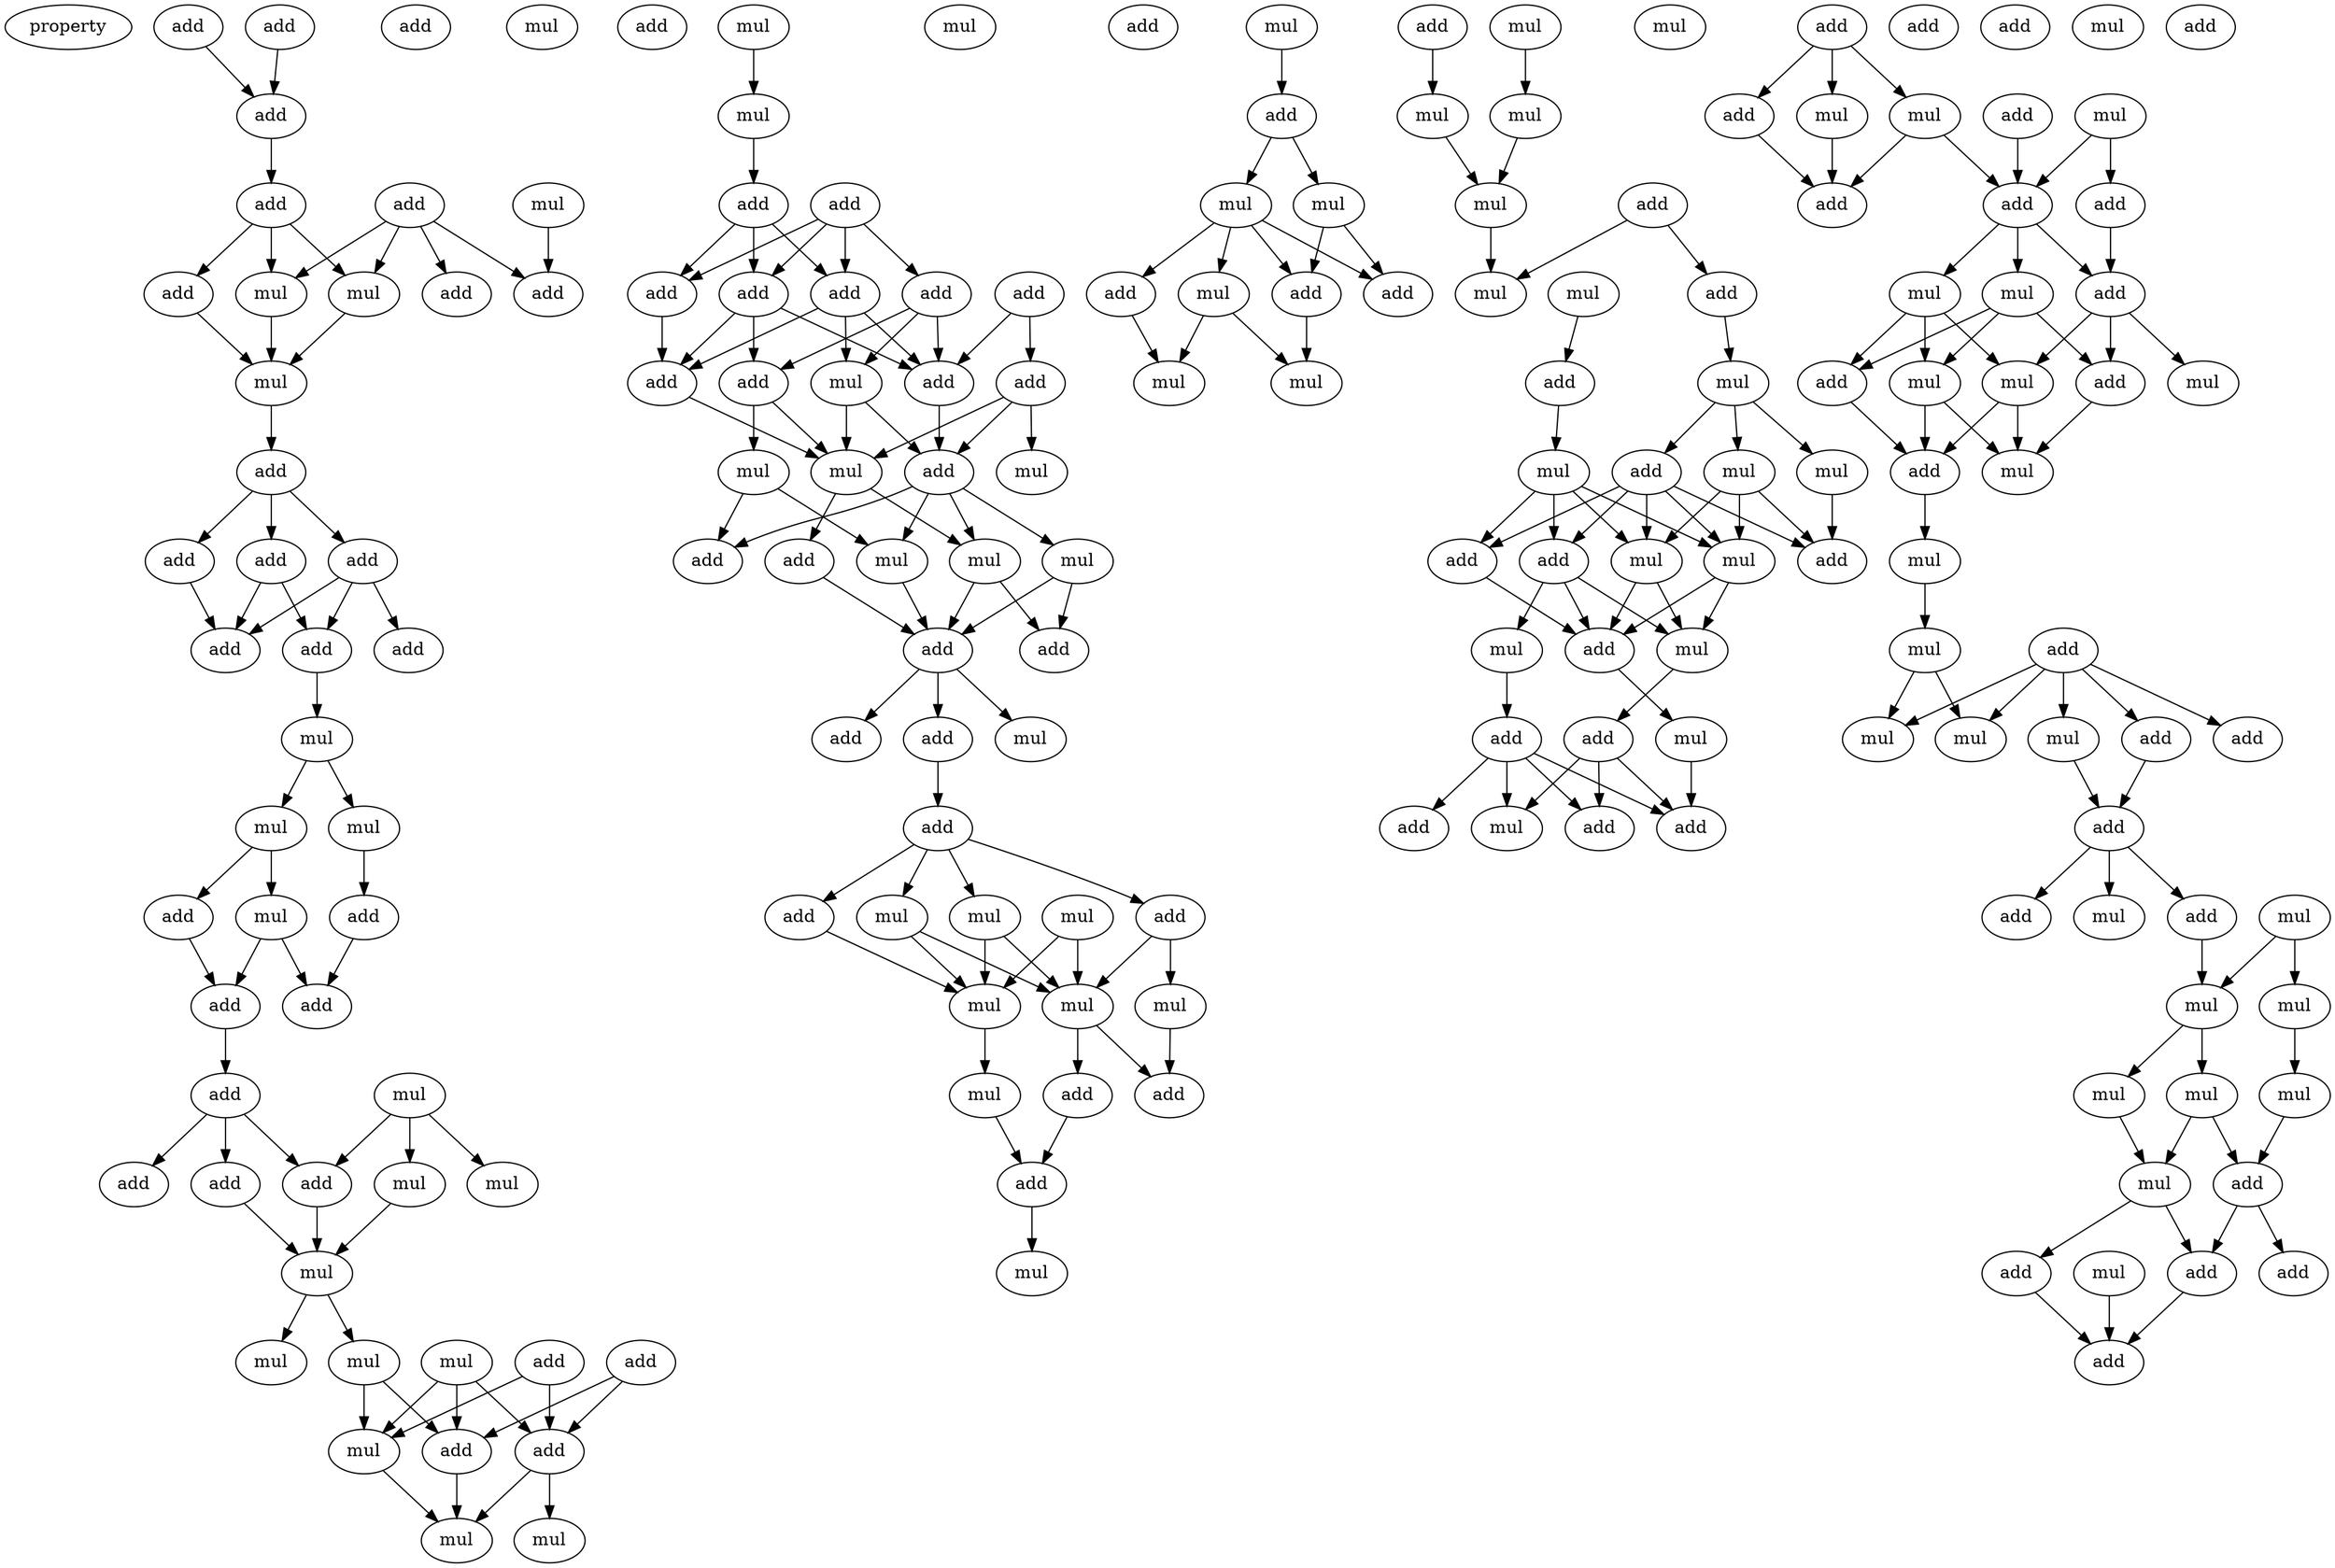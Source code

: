 digraph {
    node [fontcolor=black]
    property [mul=2,lf=1.3]
    0 [ label = add ];
    1 [ label = add ];
    2 [ label = add ];
    3 [ label = add ];
    4 [ label = mul ];
    5 [ label = add ];
    6 [ label = add ];
    7 [ label = add ];
    8 [ label = add ];
    9 [ label = add ];
    10 [ label = mul ];
    11 [ label = mul ];
    12 [ label = mul ];
    13 [ label = mul ];
    14 [ label = add ];
    15 [ label = add ];
    16 [ label = add ];
    17 [ label = add ];
    18 [ label = add ];
    19 [ label = add ];
    20 [ label = add ];
    21 [ label = mul ];
    22 [ label = mul ];
    23 [ label = mul ];
    24 [ label = mul ];
    25 [ label = add ];
    26 [ label = add ];
    27 [ label = add ];
    28 [ label = add ];
    29 [ label = add ];
    30 [ label = add ];
    31 [ label = mul ];
    32 [ label = add ];
    33 [ label = add ];
    34 [ label = add ];
    35 [ label = mul ];
    36 [ label = mul ];
    37 [ label = mul ];
    38 [ label = mul ];
    39 [ label = add ];
    40 [ label = mul ];
    41 [ label = add ];
    42 [ label = mul ];
    43 [ label = mul ];
    44 [ label = add ];
    45 [ label = add ];
    46 [ label = mul ];
    47 [ label = mul ];
    48 [ label = mul ];
    49 [ label = mul ];
    50 [ label = add ];
    51 [ label = add ];
    52 [ label = mul ];
    53 [ label = add ];
    54 [ label = add ];
    55 [ label = add ];
    56 [ label = add ];
    57 [ label = add ];
    58 [ label = add ];
    59 [ label = mul ];
    60 [ label = add ];
    61 [ label = add ];
    62 [ label = add ];
    63 [ label = mul ];
    64 [ label = add ];
    65 [ label = mul ];
    66 [ label = mul ];
    67 [ label = mul ];
    68 [ label = mul ];
    69 [ label = add ];
    70 [ label = add ];
    71 [ label = mul ];
    72 [ label = add ];
    73 [ label = add ];
    74 [ label = add ];
    75 [ label = add ];
    76 [ label = mul ];
    77 [ label = add ];
    78 [ label = mul ];
    79 [ label = mul ];
    80 [ label = mul ];
    81 [ label = add ];
    82 [ label = add ];
    83 [ label = mul ];
    84 [ label = mul ];
    85 [ label = mul ];
    86 [ label = add ];
    87 [ label = mul ];
    88 [ label = add ];
    89 [ label = add ];
    90 [ label = add ];
    91 [ label = mul ];
    92 [ label = mul ];
    93 [ label = add ];
    94 [ label = mul ];
    95 [ label = mul ];
    96 [ label = mul ];
    97 [ label = add ];
    98 [ label = add ];
    99 [ label = add ];
    100 [ label = mul ];
    101 [ label = mul ];
    102 [ label = mul ];
    103 [ label = add ];
    104 [ label = mul ];
    105 [ label = mul ];
    106 [ label = mul ];
    107 [ label = add ];
    108 [ label = mul ];
    109 [ label = mul ];
    110 [ label = add ];
    111 [ label = mul ];
    112 [ label = add ];
    113 [ label = add ];
    114 [ label = mul ];
    115 [ label = mul ];
    116 [ label = mul ];
    117 [ label = mul ];
    118 [ label = mul ];
    119 [ label = add ];
    120 [ label = add ];
    121 [ label = add ];
    122 [ label = add ];
    123 [ label = mul ];
    124 [ label = mul ];
    125 [ label = add ];
    126 [ label = mul ];
    127 [ label = add ];
    128 [ label = mul ];
    129 [ label = add ];
    130 [ label = add ];
    131 [ label = add ];
    132 [ label = mul ];
    133 [ label = add ];
    134 [ label = mul ];
    135 [ label = mul ];
    136 [ label = mul ];
    137 [ label = add ];
    138 [ label = add ];
    139 [ label = add ];
    140 [ label = add ];
    141 [ label = add ];
    142 [ label = mul ];
    143 [ label = mul ];
    144 [ label = add ];
    145 [ label = add ];
    146 [ label = mul ];
    147 [ label = mul ];
    148 [ label = add ];
    149 [ label = mul ];
    150 [ label = mul ];
    151 [ label = add ];
    152 [ label = mul ];
    153 [ label = mul ];
    154 [ label = add ];
    155 [ label = add ];
    156 [ label = add ];
    157 [ label = mul ];
    158 [ label = mul ];
    159 [ label = mul ];
    160 [ label = add ];
    161 [ label = add ];
    162 [ label = add ];
    163 [ label = mul ];
    164 [ label = mul ];
    165 [ label = add ];
    166 [ label = mul ];
    167 [ label = mul ];
    168 [ label = mul ];
    169 [ label = mul ];
    170 [ label = mul ];
    171 [ label = mul ];
    172 [ label = add ];
    173 [ label = add ];
    174 [ label = mul ];
    175 [ label = add ];
    176 [ label = add ];
    177 [ label = add ];
    178 [ label = add ];
    179 [ label = mul ];
    180 [ label = add ];
    0 -> 3 [ name = 0 ];
    1 -> 3 [ name = 1 ];
    3 -> 6 [ name = 2 ];
    4 -> 9 [ name = 3 ];
    5 -> 8 [ name = 4 ];
    5 -> 9 [ name = 5 ];
    5 -> 10 [ name = 6 ];
    5 -> 11 [ name = 7 ];
    6 -> 7 [ name = 8 ];
    6 -> 10 [ name = 9 ];
    6 -> 11 [ name = 10 ];
    7 -> 13 [ name = 11 ];
    10 -> 13 [ name = 12 ];
    11 -> 13 [ name = 13 ];
    13 -> 14 [ name = 14 ];
    14 -> 15 [ name = 15 ];
    14 -> 16 [ name = 16 ];
    14 -> 17 [ name = 17 ];
    15 -> 18 [ name = 18 ];
    16 -> 18 [ name = 19 ];
    16 -> 19 [ name = 20 ];
    17 -> 18 [ name = 21 ];
    17 -> 19 [ name = 22 ];
    17 -> 20 [ name = 23 ];
    19 -> 21 [ name = 24 ];
    21 -> 22 [ name = 25 ];
    21 -> 23 [ name = 26 ];
    22 -> 24 [ name = 27 ];
    22 -> 27 [ name = 28 ];
    23 -> 25 [ name = 29 ];
    24 -> 28 [ name = 30 ];
    24 -> 29 [ name = 31 ];
    25 -> 28 [ name = 32 ];
    27 -> 29 [ name = 33 ];
    29 -> 30 [ name = 34 ];
    30 -> 32 [ name = 35 ];
    30 -> 33 [ name = 36 ];
    30 -> 34 [ name = 37 ];
    31 -> 32 [ name = 38 ];
    31 -> 35 [ name = 39 ];
    31 -> 36 [ name = 40 ];
    32 -> 37 [ name = 41 ];
    34 -> 37 [ name = 42 ];
    36 -> 37 [ name = 43 ];
    37 -> 38 [ name = 44 ];
    37 -> 40 [ name = 45 ];
    38 -> 43 [ name = 46 ];
    38 -> 44 [ name = 47 ];
    39 -> 44 [ name = 48 ];
    39 -> 45 [ name = 49 ];
    41 -> 43 [ name = 50 ];
    41 -> 45 [ name = 51 ];
    42 -> 43 [ name = 52 ];
    42 -> 44 [ name = 53 ];
    42 -> 45 [ name = 54 ];
    43 -> 47 [ name = 55 ];
    44 -> 47 [ name = 56 ];
    45 -> 46 [ name = 57 ];
    45 -> 47 [ name = 58 ];
    48 -> 49 [ name = 59 ];
    49 -> 51 [ name = 60 ];
    50 -> 53 [ name = 61 ];
    50 -> 54 [ name = 62 ];
    50 -> 55 [ name = 63 ];
    50 -> 56 [ name = 64 ];
    51 -> 53 [ name = 65 ];
    51 -> 54 [ name = 66 ];
    51 -> 55 [ name = 67 ];
    53 -> 58 [ name = 68 ];
    53 -> 60 [ name = 69 ];
    53 -> 61 [ name = 70 ];
    54 -> 59 [ name = 71 ];
    54 -> 60 [ name = 72 ];
    54 -> 61 [ name = 73 ];
    55 -> 61 [ name = 74 ];
    56 -> 58 [ name = 75 ];
    56 -> 59 [ name = 76 ];
    56 -> 60 [ name = 77 ];
    57 -> 60 [ name = 78 ];
    57 -> 62 [ name = 79 ];
    58 -> 63 [ name = 80 ];
    58 -> 65 [ name = 81 ];
    59 -> 64 [ name = 82 ];
    59 -> 65 [ name = 83 ];
    60 -> 64 [ name = 84 ];
    61 -> 65 [ name = 85 ];
    62 -> 64 [ name = 86 ];
    62 -> 65 [ name = 87 ];
    62 -> 66 [ name = 88 ];
    63 -> 67 [ name = 89 ];
    63 -> 69 [ name = 90 ];
    64 -> 67 [ name = 91 ];
    64 -> 68 [ name = 92 ];
    64 -> 69 [ name = 93 ];
    64 -> 71 [ name = 94 ];
    65 -> 68 [ name = 95 ];
    65 -> 70 [ name = 96 ];
    67 -> 73 [ name = 97 ];
    68 -> 72 [ name = 98 ];
    68 -> 73 [ name = 99 ];
    70 -> 73 [ name = 100 ];
    71 -> 72 [ name = 101 ];
    71 -> 73 [ name = 102 ];
    73 -> 74 [ name = 103 ];
    73 -> 75 [ name = 104 ];
    73 -> 76 [ name = 105 ];
    75 -> 77 [ name = 106 ];
    77 -> 78 [ name = 107 ];
    77 -> 80 [ name = 108 ];
    77 -> 81 [ name = 109 ];
    77 -> 82 [ name = 110 ];
    78 -> 83 [ name = 111 ];
    78 -> 84 [ name = 112 ];
    79 -> 83 [ name = 113 ];
    79 -> 84 [ name = 114 ];
    80 -> 83 [ name = 115 ];
    80 -> 84 [ name = 116 ];
    81 -> 83 [ name = 117 ];
    81 -> 85 [ name = 118 ];
    82 -> 84 [ name = 119 ];
    83 -> 86 [ name = 120 ];
    83 -> 88 [ name = 121 ];
    84 -> 87 [ name = 122 ];
    85 -> 88 [ name = 123 ];
    86 -> 89 [ name = 124 ];
    87 -> 89 [ name = 125 ];
    89 -> 92 [ name = 126 ];
    91 -> 93 [ name = 127 ];
    93 -> 94 [ name = 128 ];
    93 -> 95 [ name = 129 ];
    94 -> 96 [ name = 130 ];
    94 -> 97 [ name = 131 ];
    94 -> 98 [ name = 132 ];
    94 -> 99 [ name = 133 ];
    95 -> 97 [ name = 134 ];
    95 -> 99 [ name = 135 ];
    96 -> 100 [ name = 136 ];
    96 -> 101 [ name = 137 ];
    98 -> 100 [ name = 138 ];
    99 -> 101 [ name = 139 ];
    102 -> 105 [ name = 140 ];
    103 -> 104 [ name = 141 ];
    104 -> 106 [ name = 142 ];
    105 -> 106 [ name = 143 ];
    106 -> 109 [ name = 144 ];
    107 -> 109 [ name = 145 ];
    107 -> 110 [ name = 146 ];
    108 -> 112 [ name = 147 ];
    110 -> 111 [ name = 148 ];
    111 -> 113 [ name = 149 ];
    111 -> 115 [ name = 150 ];
    111 -> 116 [ name = 151 ];
    112 -> 114 [ name = 152 ];
    113 -> 117 [ name = 153 ];
    113 -> 118 [ name = 154 ];
    113 -> 119 [ name = 155 ];
    113 -> 120 [ name = 156 ];
    113 -> 121 [ name = 157 ];
    114 -> 117 [ name = 158 ];
    114 -> 118 [ name = 159 ];
    114 -> 119 [ name = 160 ];
    114 -> 120 [ name = 161 ];
    115 -> 121 [ name = 162 ];
    116 -> 117 [ name = 163 ];
    116 -> 118 [ name = 164 ];
    116 -> 121 [ name = 165 ];
    117 -> 122 [ name = 166 ];
    117 -> 123 [ name = 167 ];
    118 -> 122 [ name = 168 ];
    118 -> 123 [ name = 169 ];
    119 -> 122 [ name = 170 ];
    119 -> 123 [ name = 171 ];
    119 -> 124 [ name = 172 ];
    120 -> 122 [ name = 173 ];
    122 -> 126 [ name = 174 ];
    123 -> 125 [ name = 175 ];
    124 -> 127 [ name = 176 ];
    125 -> 129 [ name = 177 ];
    125 -> 131 [ name = 178 ];
    125 -> 132 [ name = 179 ];
    126 -> 129 [ name = 180 ];
    127 -> 129 [ name = 181 ];
    127 -> 130 [ name = 182 ];
    127 -> 131 [ name = 183 ];
    127 -> 132 [ name = 184 ];
    133 -> 134 [ name = 185 ];
    133 -> 135 [ name = 186 ];
    133 -> 137 [ name = 187 ];
    134 -> 140 [ name = 188 ];
    135 -> 140 [ name = 189 ];
    135 -> 141 [ name = 190 ];
    136 -> 139 [ name = 191 ];
    136 -> 141 [ name = 192 ];
    137 -> 140 [ name = 193 ];
    138 -> 141 [ name = 194 ];
    139 -> 144 [ name = 195 ];
    141 -> 142 [ name = 196 ];
    141 -> 143 [ name = 197 ];
    141 -> 144 [ name = 198 ];
    142 -> 145 [ name = 199 ];
    142 -> 147 [ name = 200 ];
    142 -> 148 [ name = 201 ];
    143 -> 145 [ name = 202 ];
    143 -> 147 [ name = 203 ];
    143 -> 149 [ name = 204 ];
    144 -> 146 [ name = 205 ];
    144 -> 148 [ name = 206 ];
    144 -> 149 [ name = 207 ];
    145 -> 151 [ name = 208 ];
    147 -> 150 [ name = 209 ];
    147 -> 151 [ name = 210 ];
    148 -> 150 [ name = 211 ];
    149 -> 150 [ name = 212 ];
    149 -> 151 [ name = 213 ];
    151 -> 152 [ name = 214 ];
    152 -> 153 [ name = 215 ];
    153 -> 157 [ name = 216 ];
    153 -> 159 [ name = 217 ];
    154 -> 155 [ name = 218 ];
    154 -> 156 [ name = 219 ];
    154 -> 157 [ name = 220 ];
    154 -> 158 [ name = 221 ];
    154 -> 159 [ name = 222 ];
    155 -> 160 [ name = 223 ];
    158 -> 160 [ name = 224 ];
    160 -> 162 [ name = 225 ];
    160 -> 163 [ name = 226 ];
    160 -> 165 [ name = 227 ];
    164 -> 166 [ name = 228 ];
    164 -> 167 [ name = 229 ];
    165 -> 167 [ name = 230 ];
    166 -> 168 [ name = 231 ];
    167 -> 169 [ name = 232 ];
    167 -> 170 [ name = 233 ];
    168 -> 172 [ name = 234 ];
    169 -> 171 [ name = 235 ];
    169 -> 172 [ name = 236 ];
    170 -> 171 [ name = 237 ];
    171 -> 173 [ name = 238 ];
    171 -> 175 [ name = 239 ];
    172 -> 173 [ name = 240 ];
    172 -> 176 [ name = 241 ];
    173 -> 177 [ name = 242 ];
    174 -> 177 [ name = 243 ];
    175 -> 177 [ name = 244 ];
}
